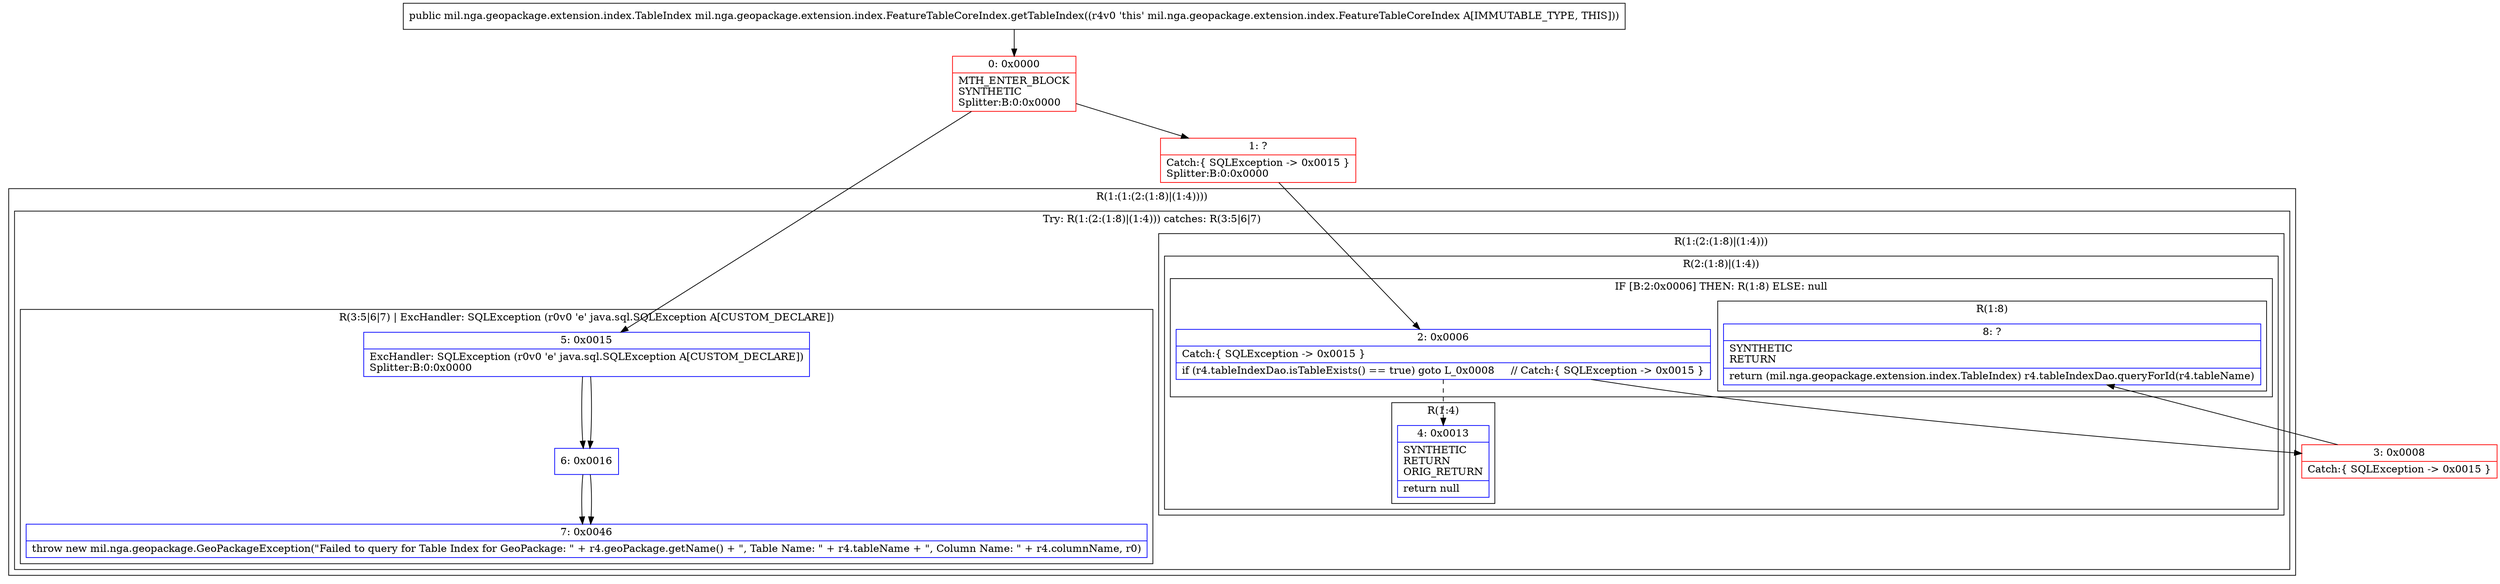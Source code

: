 digraph "CFG formil.nga.geopackage.extension.index.FeatureTableCoreIndex.getTableIndex()Lmil\/nga\/geopackage\/extension\/index\/TableIndex;" {
subgraph cluster_Region_9851389 {
label = "R(1:(1:(2:(1:8)|(1:4))))";
node [shape=record,color=blue];
subgraph cluster_TryCatchRegion_482833475 {
label = "Try: R(1:(2:(1:8)|(1:4))) catches: R(3:5|6|7)";
node [shape=record,color=blue];
subgraph cluster_Region_1890616943 {
label = "R(1:(2:(1:8)|(1:4)))";
node [shape=record,color=blue];
subgraph cluster_Region_884622695 {
label = "R(2:(1:8)|(1:4))";
node [shape=record,color=blue];
subgraph cluster_IfRegion_110228404 {
label = "IF [B:2:0x0006] THEN: R(1:8) ELSE: null";
node [shape=record,color=blue];
Node_2 [shape=record,label="{2\:\ 0x0006|Catch:\{ SQLException \-\> 0x0015 \}\l|if (r4.tableIndexDao.isTableExists() == true) goto L_0x0008     \/\/ Catch:\{ SQLException \-\> 0x0015 \}\l}"];
subgraph cluster_Region_567536201 {
label = "R(1:8)";
node [shape=record,color=blue];
Node_8 [shape=record,label="{8\:\ ?|SYNTHETIC\lRETURN\l|return (mil.nga.geopackage.extension.index.TableIndex) r4.tableIndexDao.queryForId(r4.tableName)\l}"];
}
}
subgraph cluster_Region_1428456418 {
label = "R(1:4)";
node [shape=record,color=blue];
Node_4 [shape=record,label="{4\:\ 0x0013|SYNTHETIC\lRETURN\lORIG_RETURN\l|return null\l}"];
}
}
}
subgraph cluster_Region_869496156 {
label = "R(3:5|6|7) | ExcHandler: SQLException (r0v0 'e' java.sql.SQLException A[CUSTOM_DECLARE])\l";
node [shape=record,color=blue];
Node_5 [shape=record,label="{5\:\ 0x0015|ExcHandler: SQLException (r0v0 'e' java.sql.SQLException A[CUSTOM_DECLARE])\lSplitter:B:0:0x0000\l}"];
Node_6 [shape=record,label="{6\:\ 0x0016}"];
Node_7 [shape=record,label="{7\:\ 0x0046|throw new mil.nga.geopackage.GeoPackageException(\"Failed to query for Table Index for GeoPackage: \" + r4.geoPackage.getName() + \", Table Name: \" + r4.tableName + \", Column Name: \" + r4.columnName, r0)\l}"];
}
}
}
subgraph cluster_Region_869496156 {
label = "R(3:5|6|7) | ExcHandler: SQLException (r0v0 'e' java.sql.SQLException A[CUSTOM_DECLARE])\l";
node [shape=record,color=blue];
Node_5 [shape=record,label="{5\:\ 0x0015|ExcHandler: SQLException (r0v0 'e' java.sql.SQLException A[CUSTOM_DECLARE])\lSplitter:B:0:0x0000\l}"];
Node_6 [shape=record,label="{6\:\ 0x0016}"];
Node_7 [shape=record,label="{7\:\ 0x0046|throw new mil.nga.geopackage.GeoPackageException(\"Failed to query for Table Index for GeoPackage: \" + r4.geoPackage.getName() + \", Table Name: \" + r4.tableName + \", Column Name: \" + r4.columnName, r0)\l}"];
}
Node_0 [shape=record,color=red,label="{0\:\ 0x0000|MTH_ENTER_BLOCK\lSYNTHETIC\lSplitter:B:0:0x0000\l}"];
Node_1 [shape=record,color=red,label="{1\:\ ?|Catch:\{ SQLException \-\> 0x0015 \}\lSplitter:B:0:0x0000\l}"];
Node_3 [shape=record,color=red,label="{3\:\ 0x0008|Catch:\{ SQLException \-\> 0x0015 \}\l}"];
MethodNode[shape=record,label="{public mil.nga.geopackage.extension.index.TableIndex mil.nga.geopackage.extension.index.FeatureTableCoreIndex.getTableIndex((r4v0 'this' mil.nga.geopackage.extension.index.FeatureTableCoreIndex A[IMMUTABLE_TYPE, THIS])) }"];
MethodNode -> Node_0;
Node_2 -> Node_3;
Node_2 -> Node_4[style=dashed];
Node_5 -> Node_6;
Node_6 -> Node_7;
Node_5 -> Node_6;
Node_6 -> Node_7;
Node_0 -> Node_1;
Node_0 -> Node_5;
Node_1 -> Node_2;
Node_3 -> Node_8;
}

